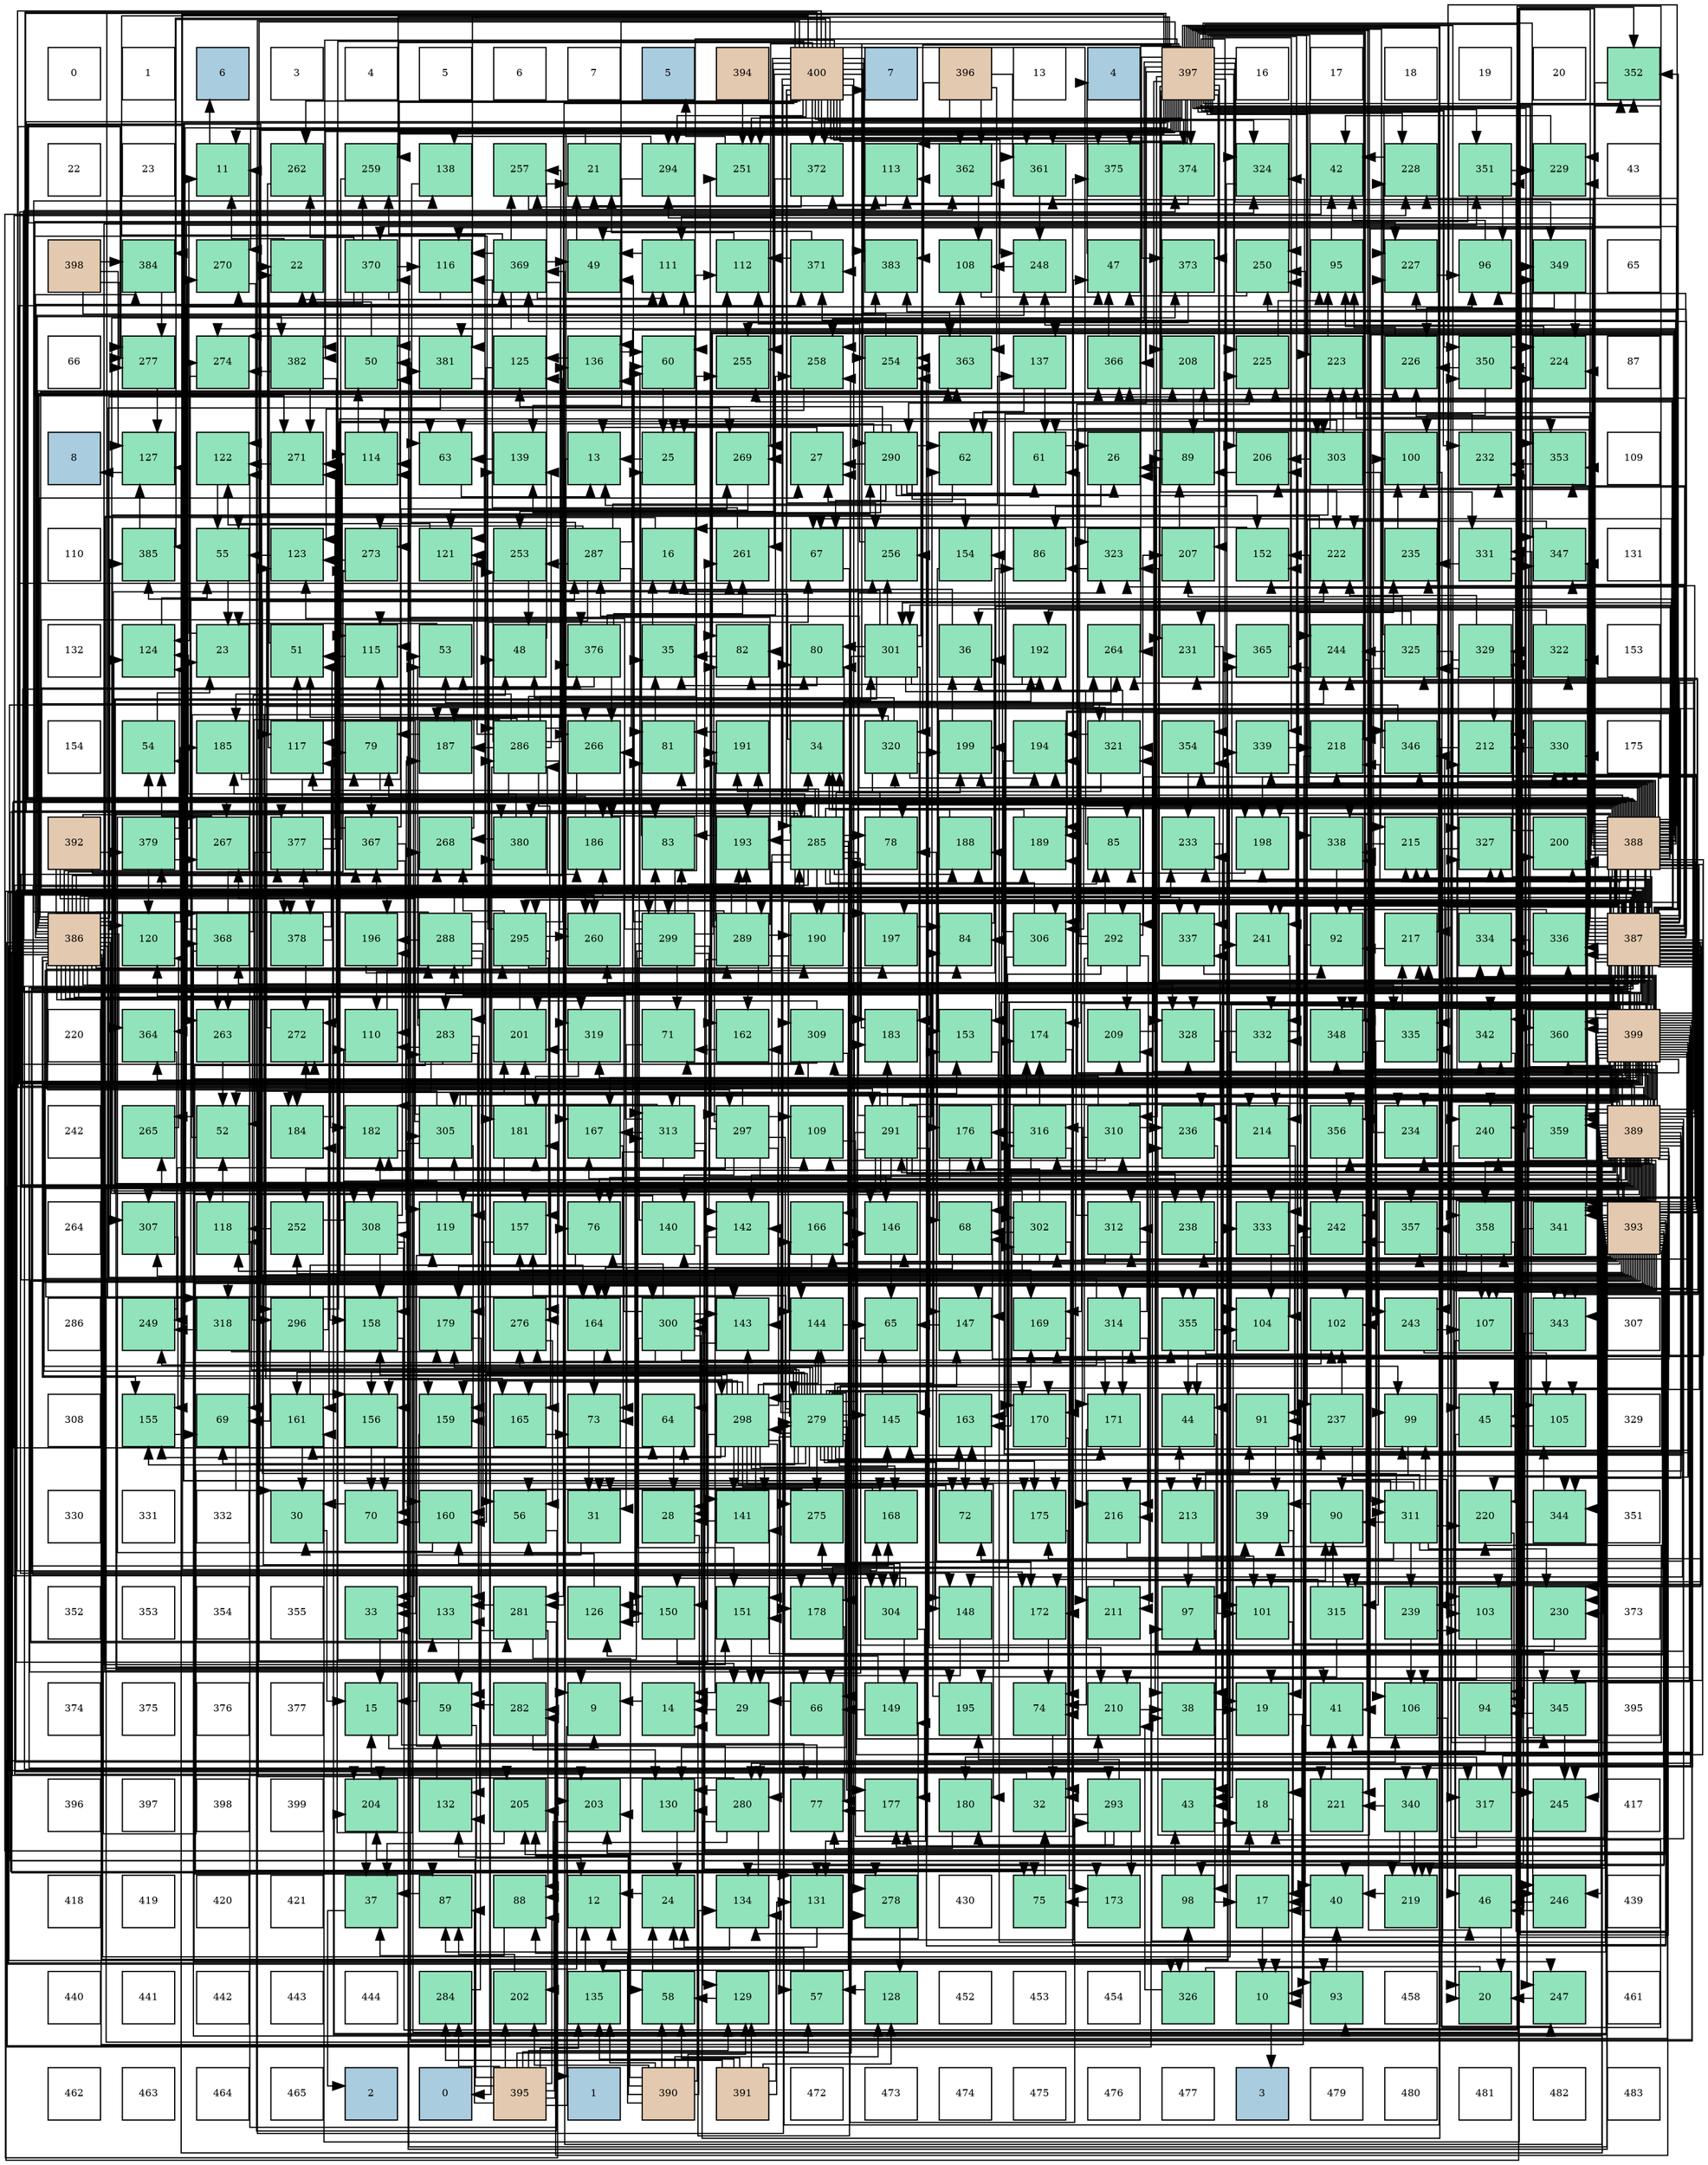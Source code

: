 digraph layout{
 rankdir=TB;
 splines=ortho;
 node [style=filled shape=square fixedsize=true width=0.6];
0[label="0", fontsize=8, fillcolor="#ffffff"];
1[label="1", fontsize=8, fillcolor="#ffffff"];
2[label="6", fontsize=8, fillcolor="#a9ccde"];
3[label="3", fontsize=8, fillcolor="#ffffff"];
4[label="4", fontsize=8, fillcolor="#ffffff"];
5[label="5", fontsize=8, fillcolor="#ffffff"];
6[label="6", fontsize=8, fillcolor="#ffffff"];
7[label="7", fontsize=8, fillcolor="#ffffff"];
8[label="5", fontsize=8, fillcolor="#a9ccde"];
9[label="394", fontsize=8, fillcolor="#e3c9af"];
10[label="400", fontsize=8, fillcolor="#e3c9af"];
11[label="7", fontsize=8, fillcolor="#a9ccde"];
12[label="396", fontsize=8, fillcolor="#e3c9af"];
13[label="13", fontsize=8, fillcolor="#ffffff"];
14[label="4", fontsize=8, fillcolor="#a9ccde"];
15[label="397", fontsize=8, fillcolor="#e3c9af"];
16[label="16", fontsize=8, fillcolor="#ffffff"];
17[label="17", fontsize=8, fillcolor="#ffffff"];
18[label="18", fontsize=8, fillcolor="#ffffff"];
19[label="19", fontsize=8, fillcolor="#ffffff"];
20[label="20", fontsize=8, fillcolor="#ffffff"];
21[label="352", fontsize=8, fillcolor="#91e3bb"];
22[label="22", fontsize=8, fillcolor="#ffffff"];
23[label="23", fontsize=8, fillcolor="#ffffff"];
24[label="11", fontsize=8, fillcolor="#91e3bb"];
25[label="262", fontsize=8, fillcolor="#91e3bb"];
26[label="259", fontsize=8, fillcolor="#91e3bb"];
27[label="138", fontsize=8, fillcolor="#91e3bb"];
28[label="257", fontsize=8, fillcolor="#91e3bb"];
29[label="21", fontsize=8, fillcolor="#91e3bb"];
30[label="294", fontsize=8, fillcolor="#91e3bb"];
31[label="251", fontsize=8, fillcolor="#91e3bb"];
32[label="372", fontsize=8, fillcolor="#91e3bb"];
33[label="113", fontsize=8, fillcolor="#91e3bb"];
34[label="362", fontsize=8, fillcolor="#91e3bb"];
35[label="361", fontsize=8, fillcolor="#91e3bb"];
36[label="375", fontsize=8, fillcolor="#91e3bb"];
37[label="374", fontsize=8, fillcolor="#91e3bb"];
38[label="324", fontsize=8, fillcolor="#91e3bb"];
39[label="42", fontsize=8, fillcolor="#91e3bb"];
40[label="228", fontsize=8, fillcolor="#91e3bb"];
41[label="351", fontsize=8, fillcolor="#91e3bb"];
42[label="229", fontsize=8, fillcolor="#91e3bb"];
43[label="43", fontsize=8, fillcolor="#ffffff"];
44[label="398", fontsize=8, fillcolor="#e3c9af"];
45[label="384", fontsize=8, fillcolor="#91e3bb"];
46[label="270", fontsize=8, fillcolor="#91e3bb"];
47[label="22", fontsize=8, fillcolor="#91e3bb"];
48[label="370", fontsize=8, fillcolor="#91e3bb"];
49[label="116", fontsize=8, fillcolor="#91e3bb"];
50[label="369", fontsize=8, fillcolor="#91e3bb"];
51[label="49", fontsize=8, fillcolor="#91e3bb"];
52[label="111", fontsize=8, fillcolor="#91e3bb"];
53[label="112", fontsize=8, fillcolor="#91e3bb"];
54[label="371", fontsize=8, fillcolor="#91e3bb"];
55[label="383", fontsize=8, fillcolor="#91e3bb"];
56[label="108", fontsize=8, fillcolor="#91e3bb"];
57[label="248", fontsize=8, fillcolor="#91e3bb"];
58[label="47", fontsize=8, fillcolor="#91e3bb"];
59[label="373", fontsize=8, fillcolor="#91e3bb"];
60[label="250", fontsize=8, fillcolor="#91e3bb"];
61[label="95", fontsize=8, fillcolor="#91e3bb"];
62[label="227", fontsize=8, fillcolor="#91e3bb"];
63[label="96", fontsize=8, fillcolor="#91e3bb"];
64[label="349", fontsize=8, fillcolor="#91e3bb"];
65[label="65", fontsize=8, fillcolor="#ffffff"];
66[label="66", fontsize=8, fillcolor="#ffffff"];
67[label="277", fontsize=8, fillcolor="#91e3bb"];
68[label="274", fontsize=8, fillcolor="#91e3bb"];
69[label="382", fontsize=8, fillcolor="#91e3bb"];
70[label="50", fontsize=8, fillcolor="#91e3bb"];
71[label="381", fontsize=8, fillcolor="#91e3bb"];
72[label="125", fontsize=8, fillcolor="#91e3bb"];
73[label="136", fontsize=8, fillcolor="#91e3bb"];
74[label="60", fontsize=8, fillcolor="#91e3bb"];
75[label="255", fontsize=8, fillcolor="#91e3bb"];
76[label="258", fontsize=8, fillcolor="#91e3bb"];
77[label="254", fontsize=8, fillcolor="#91e3bb"];
78[label="363", fontsize=8, fillcolor="#91e3bb"];
79[label="137", fontsize=8, fillcolor="#91e3bb"];
80[label="366", fontsize=8, fillcolor="#91e3bb"];
81[label="208", fontsize=8, fillcolor="#91e3bb"];
82[label="225", fontsize=8, fillcolor="#91e3bb"];
83[label="223", fontsize=8, fillcolor="#91e3bb"];
84[label="226", fontsize=8, fillcolor="#91e3bb"];
85[label="350", fontsize=8, fillcolor="#91e3bb"];
86[label="224", fontsize=8, fillcolor="#91e3bb"];
87[label="87", fontsize=8, fillcolor="#ffffff"];
88[label="8", fontsize=8, fillcolor="#a9ccde"];
89[label="127", fontsize=8, fillcolor="#91e3bb"];
90[label="122", fontsize=8, fillcolor="#91e3bb"];
91[label="271", fontsize=8, fillcolor="#91e3bb"];
92[label="114", fontsize=8, fillcolor="#91e3bb"];
93[label="63", fontsize=8, fillcolor="#91e3bb"];
94[label="139", fontsize=8, fillcolor="#91e3bb"];
95[label="13", fontsize=8, fillcolor="#91e3bb"];
96[label="25", fontsize=8, fillcolor="#91e3bb"];
97[label="269", fontsize=8, fillcolor="#91e3bb"];
98[label="27", fontsize=8, fillcolor="#91e3bb"];
99[label="290", fontsize=8, fillcolor="#91e3bb"];
100[label="62", fontsize=8, fillcolor="#91e3bb"];
101[label="61", fontsize=8, fillcolor="#91e3bb"];
102[label="26", fontsize=8, fillcolor="#91e3bb"];
103[label="89", fontsize=8, fillcolor="#91e3bb"];
104[label="206", fontsize=8, fillcolor="#91e3bb"];
105[label="303", fontsize=8, fillcolor="#91e3bb"];
106[label="100", fontsize=8, fillcolor="#91e3bb"];
107[label="232", fontsize=8, fillcolor="#91e3bb"];
108[label="353", fontsize=8, fillcolor="#91e3bb"];
109[label="109", fontsize=8, fillcolor="#ffffff"];
110[label="110", fontsize=8, fillcolor="#ffffff"];
111[label="385", fontsize=8, fillcolor="#91e3bb"];
112[label="55", fontsize=8, fillcolor="#91e3bb"];
113[label="123", fontsize=8, fillcolor="#91e3bb"];
114[label="273", fontsize=8, fillcolor="#91e3bb"];
115[label="121", fontsize=8, fillcolor="#91e3bb"];
116[label="253", fontsize=8, fillcolor="#91e3bb"];
117[label="287", fontsize=8, fillcolor="#91e3bb"];
118[label="16", fontsize=8, fillcolor="#91e3bb"];
119[label="261", fontsize=8, fillcolor="#91e3bb"];
120[label="67", fontsize=8, fillcolor="#91e3bb"];
121[label="256", fontsize=8, fillcolor="#91e3bb"];
122[label="154", fontsize=8, fillcolor="#91e3bb"];
123[label="86", fontsize=8, fillcolor="#91e3bb"];
124[label="323", fontsize=8, fillcolor="#91e3bb"];
125[label="207", fontsize=8, fillcolor="#91e3bb"];
126[label="152", fontsize=8, fillcolor="#91e3bb"];
127[label="222", fontsize=8, fillcolor="#91e3bb"];
128[label="235", fontsize=8, fillcolor="#91e3bb"];
129[label="331", fontsize=8, fillcolor="#91e3bb"];
130[label="347", fontsize=8, fillcolor="#91e3bb"];
131[label="131", fontsize=8, fillcolor="#ffffff"];
132[label="132", fontsize=8, fillcolor="#ffffff"];
133[label="124", fontsize=8, fillcolor="#91e3bb"];
134[label="23", fontsize=8, fillcolor="#91e3bb"];
135[label="51", fontsize=8, fillcolor="#91e3bb"];
136[label="115", fontsize=8, fillcolor="#91e3bb"];
137[label="53", fontsize=8, fillcolor="#91e3bb"];
138[label="48", fontsize=8, fillcolor="#91e3bb"];
139[label="376", fontsize=8, fillcolor="#91e3bb"];
140[label="35", fontsize=8, fillcolor="#91e3bb"];
141[label="82", fontsize=8, fillcolor="#91e3bb"];
142[label="80", fontsize=8, fillcolor="#91e3bb"];
143[label="301", fontsize=8, fillcolor="#91e3bb"];
144[label="36", fontsize=8, fillcolor="#91e3bb"];
145[label="192", fontsize=8, fillcolor="#91e3bb"];
146[label="264", fontsize=8, fillcolor="#91e3bb"];
147[label="231", fontsize=8, fillcolor="#91e3bb"];
148[label="365", fontsize=8, fillcolor="#91e3bb"];
149[label="244", fontsize=8, fillcolor="#91e3bb"];
150[label="325", fontsize=8, fillcolor="#91e3bb"];
151[label="329", fontsize=8, fillcolor="#91e3bb"];
152[label="322", fontsize=8, fillcolor="#91e3bb"];
153[label="153", fontsize=8, fillcolor="#ffffff"];
154[label="154", fontsize=8, fillcolor="#ffffff"];
155[label="54", fontsize=8, fillcolor="#91e3bb"];
156[label="185", fontsize=8, fillcolor="#91e3bb"];
157[label="117", fontsize=8, fillcolor="#91e3bb"];
158[label="79", fontsize=8, fillcolor="#91e3bb"];
159[label="187", fontsize=8, fillcolor="#91e3bb"];
160[label="286", fontsize=8, fillcolor="#91e3bb"];
161[label="266", fontsize=8, fillcolor="#91e3bb"];
162[label="81", fontsize=8, fillcolor="#91e3bb"];
163[label="191", fontsize=8, fillcolor="#91e3bb"];
164[label="34", fontsize=8, fillcolor="#91e3bb"];
165[label="320", fontsize=8, fillcolor="#91e3bb"];
166[label="199", fontsize=8, fillcolor="#91e3bb"];
167[label="194", fontsize=8, fillcolor="#91e3bb"];
168[label="321", fontsize=8, fillcolor="#91e3bb"];
169[label="354", fontsize=8, fillcolor="#91e3bb"];
170[label="339", fontsize=8, fillcolor="#91e3bb"];
171[label="218", fontsize=8, fillcolor="#91e3bb"];
172[label="346", fontsize=8, fillcolor="#91e3bb"];
173[label="212", fontsize=8, fillcolor="#91e3bb"];
174[label="330", fontsize=8, fillcolor="#91e3bb"];
175[label="175", fontsize=8, fillcolor="#ffffff"];
176[label="392", fontsize=8, fillcolor="#e3c9af"];
177[label="379", fontsize=8, fillcolor="#91e3bb"];
178[label="267", fontsize=8, fillcolor="#91e3bb"];
179[label="377", fontsize=8, fillcolor="#91e3bb"];
180[label="367", fontsize=8, fillcolor="#91e3bb"];
181[label="268", fontsize=8, fillcolor="#91e3bb"];
182[label="380", fontsize=8, fillcolor="#91e3bb"];
183[label="186", fontsize=8, fillcolor="#91e3bb"];
184[label="83", fontsize=8, fillcolor="#91e3bb"];
185[label="193", fontsize=8, fillcolor="#91e3bb"];
186[label="285", fontsize=8, fillcolor="#91e3bb"];
187[label="78", fontsize=8, fillcolor="#91e3bb"];
188[label="188", fontsize=8, fillcolor="#91e3bb"];
189[label="189", fontsize=8, fillcolor="#91e3bb"];
190[label="85", fontsize=8, fillcolor="#91e3bb"];
191[label="233", fontsize=8, fillcolor="#91e3bb"];
192[label="198", fontsize=8, fillcolor="#91e3bb"];
193[label="338", fontsize=8, fillcolor="#91e3bb"];
194[label="215", fontsize=8, fillcolor="#91e3bb"];
195[label="327", fontsize=8, fillcolor="#91e3bb"];
196[label="200", fontsize=8, fillcolor="#91e3bb"];
197[label="388", fontsize=8, fillcolor="#e3c9af"];
198[label="386", fontsize=8, fillcolor="#e3c9af"];
199[label="120", fontsize=8, fillcolor="#91e3bb"];
200[label="368", fontsize=8, fillcolor="#91e3bb"];
201[label="378", fontsize=8, fillcolor="#91e3bb"];
202[label="196", fontsize=8, fillcolor="#91e3bb"];
203[label="288", fontsize=8, fillcolor="#91e3bb"];
204[label="295", fontsize=8, fillcolor="#91e3bb"];
205[label="260", fontsize=8, fillcolor="#91e3bb"];
206[label="299", fontsize=8, fillcolor="#91e3bb"];
207[label="289", fontsize=8, fillcolor="#91e3bb"];
208[label="190", fontsize=8, fillcolor="#91e3bb"];
209[label="197", fontsize=8, fillcolor="#91e3bb"];
210[label="84", fontsize=8, fillcolor="#91e3bb"];
211[label="306", fontsize=8, fillcolor="#91e3bb"];
212[label="292", fontsize=8, fillcolor="#91e3bb"];
213[label="337", fontsize=8, fillcolor="#91e3bb"];
214[label="241", fontsize=8, fillcolor="#91e3bb"];
215[label="92", fontsize=8, fillcolor="#91e3bb"];
216[label="217", fontsize=8, fillcolor="#91e3bb"];
217[label="334", fontsize=8, fillcolor="#91e3bb"];
218[label="336", fontsize=8, fillcolor="#91e3bb"];
219[label="387", fontsize=8, fillcolor="#e3c9af"];
220[label="220", fontsize=8, fillcolor="#ffffff"];
221[label="364", fontsize=8, fillcolor="#91e3bb"];
222[label="263", fontsize=8, fillcolor="#91e3bb"];
223[label="272", fontsize=8, fillcolor="#91e3bb"];
224[label="110", fontsize=8, fillcolor="#91e3bb"];
225[label="283", fontsize=8, fillcolor="#91e3bb"];
226[label="201", fontsize=8, fillcolor="#91e3bb"];
227[label="319", fontsize=8, fillcolor="#91e3bb"];
228[label="71", fontsize=8, fillcolor="#91e3bb"];
229[label="162", fontsize=8, fillcolor="#91e3bb"];
230[label="309", fontsize=8, fillcolor="#91e3bb"];
231[label="183", fontsize=8, fillcolor="#91e3bb"];
232[label="153", fontsize=8, fillcolor="#91e3bb"];
233[label="174", fontsize=8, fillcolor="#91e3bb"];
234[label="209", fontsize=8, fillcolor="#91e3bb"];
235[label="328", fontsize=8, fillcolor="#91e3bb"];
236[label="332", fontsize=8, fillcolor="#91e3bb"];
237[label="348", fontsize=8, fillcolor="#91e3bb"];
238[label="335", fontsize=8, fillcolor="#91e3bb"];
239[label="342", fontsize=8, fillcolor="#91e3bb"];
240[label="360", fontsize=8, fillcolor="#91e3bb"];
241[label="399", fontsize=8, fillcolor="#e3c9af"];
242[label="242", fontsize=8, fillcolor="#ffffff"];
243[label="265", fontsize=8, fillcolor="#91e3bb"];
244[label="52", fontsize=8, fillcolor="#91e3bb"];
245[label="184", fontsize=8, fillcolor="#91e3bb"];
246[label="182", fontsize=8, fillcolor="#91e3bb"];
247[label="305", fontsize=8, fillcolor="#91e3bb"];
248[label="181", fontsize=8, fillcolor="#91e3bb"];
249[label="167", fontsize=8, fillcolor="#91e3bb"];
250[label="313", fontsize=8, fillcolor="#91e3bb"];
251[label="297", fontsize=8, fillcolor="#91e3bb"];
252[label="109", fontsize=8, fillcolor="#91e3bb"];
253[label="291", fontsize=8, fillcolor="#91e3bb"];
254[label="176", fontsize=8, fillcolor="#91e3bb"];
255[label="316", fontsize=8, fillcolor="#91e3bb"];
256[label="310", fontsize=8, fillcolor="#91e3bb"];
257[label="236", fontsize=8, fillcolor="#91e3bb"];
258[label="214", fontsize=8, fillcolor="#91e3bb"];
259[label="356", fontsize=8, fillcolor="#91e3bb"];
260[label="234", fontsize=8, fillcolor="#91e3bb"];
261[label="240", fontsize=8, fillcolor="#91e3bb"];
262[label="359", fontsize=8, fillcolor="#91e3bb"];
263[label="389", fontsize=8, fillcolor="#e3c9af"];
264[label="264", fontsize=8, fillcolor="#ffffff"];
265[label="307", fontsize=8, fillcolor="#91e3bb"];
266[label="118", fontsize=8, fillcolor="#91e3bb"];
267[label="252", fontsize=8, fillcolor="#91e3bb"];
268[label="308", fontsize=8, fillcolor="#91e3bb"];
269[label="119", fontsize=8, fillcolor="#91e3bb"];
270[label="157", fontsize=8, fillcolor="#91e3bb"];
271[label="76", fontsize=8, fillcolor="#91e3bb"];
272[label="140", fontsize=8, fillcolor="#91e3bb"];
273[label="142", fontsize=8, fillcolor="#91e3bb"];
274[label="166", fontsize=8, fillcolor="#91e3bb"];
275[label="146", fontsize=8, fillcolor="#91e3bb"];
276[label="68", fontsize=8, fillcolor="#91e3bb"];
277[label="302", fontsize=8, fillcolor="#91e3bb"];
278[label="312", fontsize=8, fillcolor="#91e3bb"];
279[label="238", fontsize=8, fillcolor="#91e3bb"];
280[label="333", fontsize=8, fillcolor="#91e3bb"];
281[label="242", fontsize=8, fillcolor="#91e3bb"];
282[label="357", fontsize=8, fillcolor="#91e3bb"];
283[label="358", fontsize=8, fillcolor="#91e3bb"];
284[label="341", fontsize=8, fillcolor="#91e3bb"];
285[label="393", fontsize=8, fillcolor="#e3c9af"];
286[label="286", fontsize=8, fillcolor="#ffffff"];
287[label="249", fontsize=8, fillcolor="#91e3bb"];
288[label="318", fontsize=8, fillcolor="#91e3bb"];
289[label="296", fontsize=8, fillcolor="#91e3bb"];
290[label="158", fontsize=8, fillcolor="#91e3bb"];
291[label="179", fontsize=8, fillcolor="#91e3bb"];
292[label="276", fontsize=8, fillcolor="#91e3bb"];
293[label="164", fontsize=8, fillcolor="#91e3bb"];
294[label="300", fontsize=8, fillcolor="#91e3bb"];
295[label="143", fontsize=8, fillcolor="#91e3bb"];
296[label="144", fontsize=8, fillcolor="#91e3bb"];
297[label="65", fontsize=8, fillcolor="#91e3bb"];
298[label="147", fontsize=8, fillcolor="#91e3bb"];
299[label="169", fontsize=8, fillcolor="#91e3bb"];
300[label="314", fontsize=8, fillcolor="#91e3bb"];
301[label="355", fontsize=8, fillcolor="#91e3bb"];
302[label="104", fontsize=8, fillcolor="#91e3bb"];
303[label="102", fontsize=8, fillcolor="#91e3bb"];
304[label="243", fontsize=8, fillcolor="#91e3bb"];
305[label="107", fontsize=8, fillcolor="#91e3bb"];
306[label="343", fontsize=8, fillcolor="#91e3bb"];
307[label="307", fontsize=8, fillcolor="#ffffff"];
308[label="308", fontsize=8, fillcolor="#ffffff"];
309[label="155", fontsize=8, fillcolor="#91e3bb"];
310[label="69", fontsize=8, fillcolor="#91e3bb"];
311[label="161", fontsize=8, fillcolor="#91e3bb"];
312[label="156", fontsize=8, fillcolor="#91e3bb"];
313[label="159", fontsize=8, fillcolor="#91e3bb"];
314[label="165", fontsize=8, fillcolor="#91e3bb"];
315[label="73", fontsize=8, fillcolor="#91e3bb"];
316[label="64", fontsize=8, fillcolor="#91e3bb"];
317[label="298", fontsize=8, fillcolor="#91e3bb"];
318[label="279", fontsize=8, fillcolor="#91e3bb"];
319[label="145", fontsize=8, fillcolor="#91e3bb"];
320[label="163", fontsize=8, fillcolor="#91e3bb"];
321[label="170", fontsize=8, fillcolor="#91e3bb"];
322[label="171", fontsize=8, fillcolor="#91e3bb"];
323[label="44", fontsize=8, fillcolor="#91e3bb"];
324[label="91", fontsize=8, fillcolor="#91e3bb"];
325[label="237", fontsize=8, fillcolor="#91e3bb"];
326[label="99", fontsize=8, fillcolor="#91e3bb"];
327[label="45", fontsize=8, fillcolor="#91e3bb"];
328[label="105", fontsize=8, fillcolor="#91e3bb"];
329[label="329", fontsize=8, fillcolor="#ffffff"];
330[label="330", fontsize=8, fillcolor="#ffffff"];
331[label="331", fontsize=8, fillcolor="#ffffff"];
332[label="332", fontsize=8, fillcolor="#ffffff"];
333[label="30", fontsize=8, fillcolor="#91e3bb"];
334[label="70", fontsize=8, fillcolor="#91e3bb"];
335[label="160", fontsize=8, fillcolor="#91e3bb"];
336[label="56", fontsize=8, fillcolor="#91e3bb"];
337[label="31", fontsize=8, fillcolor="#91e3bb"];
338[label="28", fontsize=8, fillcolor="#91e3bb"];
339[label="141", fontsize=8, fillcolor="#91e3bb"];
340[label="275", fontsize=8, fillcolor="#91e3bb"];
341[label="168", fontsize=8, fillcolor="#91e3bb"];
342[label="72", fontsize=8, fillcolor="#91e3bb"];
343[label="175", fontsize=8, fillcolor="#91e3bb"];
344[label="216", fontsize=8, fillcolor="#91e3bb"];
345[label="213", fontsize=8, fillcolor="#91e3bb"];
346[label="39", fontsize=8, fillcolor="#91e3bb"];
347[label="90", fontsize=8, fillcolor="#91e3bb"];
348[label="311", fontsize=8, fillcolor="#91e3bb"];
349[label="220", fontsize=8, fillcolor="#91e3bb"];
350[label="344", fontsize=8, fillcolor="#91e3bb"];
351[label="351", fontsize=8, fillcolor="#ffffff"];
352[label="352", fontsize=8, fillcolor="#ffffff"];
353[label="353", fontsize=8, fillcolor="#ffffff"];
354[label="354", fontsize=8, fillcolor="#ffffff"];
355[label="355", fontsize=8, fillcolor="#ffffff"];
356[label="33", fontsize=8, fillcolor="#91e3bb"];
357[label="133", fontsize=8, fillcolor="#91e3bb"];
358[label="281", fontsize=8, fillcolor="#91e3bb"];
359[label="126", fontsize=8, fillcolor="#91e3bb"];
360[label="150", fontsize=8, fillcolor="#91e3bb"];
361[label="151", fontsize=8, fillcolor="#91e3bb"];
362[label="178", fontsize=8, fillcolor="#91e3bb"];
363[label="304", fontsize=8, fillcolor="#91e3bb"];
364[label="148", fontsize=8, fillcolor="#91e3bb"];
365[label="172", fontsize=8, fillcolor="#91e3bb"];
366[label="211", fontsize=8, fillcolor="#91e3bb"];
367[label="97", fontsize=8, fillcolor="#91e3bb"];
368[label="101", fontsize=8, fillcolor="#91e3bb"];
369[label="315", fontsize=8, fillcolor="#91e3bb"];
370[label="239", fontsize=8, fillcolor="#91e3bb"];
371[label="103", fontsize=8, fillcolor="#91e3bb"];
372[label="230", fontsize=8, fillcolor="#91e3bb"];
373[label="373", fontsize=8, fillcolor="#ffffff"];
374[label="374", fontsize=8, fillcolor="#ffffff"];
375[label="375", fontsize=8, fillcolor="#ffffff"];
376[label="376", fontsize=8, fillcolor="#ffffff"];
377[label="377", fontsize=8, fillcolor="#ffffff"];
378[label="15", fontsize=8, fillcolor="#91e3bb"];
379[label="59", fontsize=8, fillcolor="#91e3bb"];
380[label="282", fontsize=8, fillcolor="#91e3bb"];
381[label="9", fontsize=8, fillcolor="#91e3bb"];
382[label="14", fontsize=8, fillcolor="#91e3bb"];
383[label="29", fontsize=8, fillcolor="#91e3bb"];
384[label="66", fontsize=8, fillcolor="#91e3bb"];
385[label="149", fontsize=8, fillcolor="#91e3bb"];
386[label="195", fontsize=8, fillcolor="#91e3bb"];
387[label="74", fontsize=8, fillcolor="#91e3bb"];
388[label="210", fontsize=8, fillcolor="#91e3bb"];
389[label="38", fontsize=8, fillcolor="#91e3bb"];
390[label="19", fontsize=8, fillcolor="#91e3bb"];
391[label="41", fontsize=8, fillcolor="#91e3bb"];
392[label="106", fontsize=8, fillcolor="#91e3bb"];
393[label="94", fontsize=8, fillcolor="#91e3bb"];
394[label="345", fontsize=8, fillcolor="#91e3bb"];
395[label="395", fontsize=8, fillcolor="#ffffff"];
396[label="396", fontsize=8, fillcolor="#ffffff"];
397[label="397", fontsize=8, fillcolor="#ffffff"];
398[label="398", fontsize=8, fillcolor="#ffffff"];
399[label="399", fontsize=8, fillcolor="#ffffff"];
400[label="204", fontsize=8, fillcolor="#91e3bb"];
401[label="132", fontsize=8, fillcolor="#91e3bb"];
402[label="205", fontsize=8, fillcolor="#91e3bb"];
403[label="203", fontsize=8, fillcolor="#91e3bb"];
404[label="130", fontsize=8, fillcolor="#91e3bb"];
405[label="280", fontsize=8, fillcolor="#91e3bb"];
406[label="77", fontsize=8, fillcolor="#91e3bb"];
407[label="177", fontsize=8, fillcolor="#91e3bb"];
408[label="180", fontsize=8, fillcolor="#91e3bb"];
409[label="32", fontsize=8, fillcolor="#91e3bb"];
410[label="293", fontsize=8, fillcolor="#91e3bb"];
411[label="43", fontsize=8, fillcolor="#91e3bb"];
412[label="18", fontsize=8, fillcolor="#91e3bb"];
413[label="221", fontsize=8, fillcolor="#91e3bb"];
414[label="340", fontsize=8, fillcolor="#91e3bb"];
415[label="317", fontsize=8, fillcolor="#91e3bb"];
416[label="245", fontsize=8, fillcolor="#91e3bb"];
417[label="417", fontsize=8, fillcolor="#ffffff"];
418[label="418", fontsize=8, fillcolor="#ffffff"];
419[label="419", fontsize=8, fillcolor="#ffffff"];
420[label="420", fontsize=8, fillcolor="#ffffff"];
421[label="421", fontsize=8, fillcolor="#ffffff"];
422[label="37", fontsize=8, fillcolor="#91e3bb"];
423[label="87", fontsize=8, fillcolor="#91e3bb"];
424[label="88", fontsize=8, fillcolor="#91e3bb"];
425[label="12", fontsize=8, fillcolor="#91e3bb"];
426[label="24", fontsize=8, fillcolor="#91e3bb"];
427[label="134", fontsize=8, fillcolor="#91e3bb"];
428[label="131", fontsize=8, fillcolor="#91e3bb"];
429[label="278", fontsize=8, fillcolor="#91e3bb"];
430[label="430", fontsize=8, fillcolor="#ffffff"];
431[label="75", fontsize=8, fillcolor="#91e3bb"];
432[label="173", fontsize=8, fillcolor="#91e3bb"];
433[label="98", fontsize=8, fillcolor="#91e3bb"];
434[label="17", fontsize=8, fillcolor="#91e3bb"];
435[label="40", fontsize=8, fillcolor="#91e3bb"];
436[label="219", fontsize=8, fillcolor="#91e3bb"];
437[label="46", fontsize=8, fillcolor="#91e3bb"];
438[label="246", fontsize=8, fillcolor="#91e3bb"];
439[label="439", fontsize=8, fillcolor="#ffffff"];
440[label="440", fontsize=8, fillcolor="#ffffff"];
441[label="441", fontsize=8, fillcolor="#ffffff"];
442[label="442", fontsize=8, fillcolor="#ffffff"];
443[label="443", fontsize=8, fillcolor="#ffffff"];
444[label="444", fontsize=8, fillcolor="#ffffff"];
445[label="284", fontsize=8, fillcolor="#91e3bb"];
446[label="202", fontsize=8, fillcolor="#91e3bb"];
447[label="135", fontsize=8, fillcolor="#91e3bb"];
448[label="58", fontsize=8, fillcolor="#91e3bb"];
449[label="129", fontsize=8, fillcolor="#91e3bb"];
450[label="57", fontsize=8, fillcolor="#91e3bb"];
451[label="128", fontsize=8, fillcolor="#91e3bb"];
452[label="452", fontsize=8, fillcolor="#ffffff"];
453[label="453", fontsize=8, fillcolor="#ffffff"];
454[label="454", fontsize=8, fillcolor="#ffffff"];
455[label="326", fontsize=8, fillcolor="#91e3bb"];
456[label="10", fontsize=8, fillcolor="#91e3bb"];
457[label="93", fontsize=8, fillcolor="#91e3bb"];
458[label="458", fontsize=8, fillcolor="#ffffff"];
459[label="20", fontsize=8, fillcolor="#91e3bb"];
460[label="247", fontsize=8, fillcolor="#91e3bb"];
461[label="461", fontsize=8, fillcolor="#ffffff"];
462[label="462", fontsize=8, fillcolor="#ffffff"];
463[label="463", fontsize=8, fillcolor="#ffffff"];
464[label="464", fontsize=8, fillcolor="#ffffff"];
465[label="465", fontsize=8, fillcolor="#ffffff"];
466[label="2", fontsize=8, fillcolor="#a9ccde"];
467[label="0", fontsize=8, fillcolor="#a9ccde"];
468[label="395", fontsize=8, fillcolor="#e3c9af"];
469[label="1", fontsize=8, fillcolor="#a9ccde"];
470[label="390", fontsize=8, fillcolor="#e3c9af"];
471[label="391", fontsize=8, fillcolor="#e3c9af"];
472[label="472", fontsize=8, fillcolor="#ffffff"];
473[label="473", fontsize=8, fillcolor="#ffffff"];
474[label="474", fontsize=8, fillcolor="#ffffff"];
475[label="475", fontsize=8, fillcolor="#ffffff"];
476[label="476", fontsize=8, fillcolor="#ffffff"];
477[label="477", fontsize=8, fillcolor="#ffffff"];
478[label="3", fontsize=8, fillcolor="#a9ccde"];
479[label="479", fontsize=8, fillcolor="#ffffff"];
480[label="480", fontsize=8, fillcolor="#ffffff"];
481[label="481", fontsize=8, fillcolor="#ffffff"];
482[label="482", fontsize=8, fillcolor="#ffffff"];
483[label="483", fontsize=8, fillcolor="#ffffff"];
edge [constraint=false, style=vis];381 -> 469;
456 -> 478;
24 -> 2;
425 -> 467;
95 -> 381;
382 -> 381;
378 -> 381;
118 -> 381;
434 -> 456;
412 -> 456;
390 -> 456;
459 -> 456;
29 -> 24;
47 -> 24;
134 -> 24;
426 -> 425;
96 -> 95;
102 -> 95;
98 -> 95;
338 -> 382;
383 -> 382;
333 -> 378;
337 -> 378;
409 -> 378;
356 -> 378;
164 -> 118;
140 -> 118;
144 -> 118;
422 -> 466;
389 -> 434;
346 -> 434;
435 -> 434;
391 -> 434;
39 -> 412;
411 -> 412;
323 -> 390;
327 -> 459;
437 -> 459;
58 -> 14;
138 -> 29;
51 -> 29;
70 -> 47;
135 -> 47;
244 -> 134;
137 -> 134;
155 -> 134;
112 -> 134;
336 -> 24;
450 -> 426;
448 -> 426;
379 -> 425;
74 -> 96;
101 -> 102;
100 -> 98;
93 -> 95;
316 -> 338;
297 -> 383;
384 -> 383;
120 -> 382;
276 -> 382;
310 -> 333;
334 -> 333;
228 -> 337;
342 -> 337;
315 -> 337;
387 -> 409;
431 -> 409;
271 -> 356;
406 -> 356;
187 -> 164;
158 -> 164;
142 -> 140;
162 -> 140;
141 -> 140;
184 -> 140;
210 -> 144;
190 -> 144;
123 -> 118;
423 -> 422;
424 -> 422;
103 -> 389;
347 -> 346;
324 -> 346;
215 -> 435;
457 -> 435;
393 -> 391;
61 -> 39;
63 -> 39;
367 -> 411;
433 -> 411;
326 -> 411;
106 -> 412;
368 -> 412;
303 -> 323;
371 -> 390;
302 -> 390;
328 -> 327;
392 -> 437;
305 -> 459;
56 -> 58;
252 -> 58;
224 -> 138;
52 -> 51;
53 -> 29;
33 -> 29;
92 -> 70;
136 -> 135;
49 -> 47;
157 -> 47;
266 -> 244;
269 -> 137;
199 -> 155;
115 -> 112;
90 -> 112;
113 -> 112;
133 -> 112;
72 -> 336;
359 -> 336;
89 -> 88;
451 -> 450;
449 -> 448;
404 -> 426;
428 -> 426;
401 -> 379;
357 -> 379;
427 -> 425;
447 -> 425;
73 -> 74;
73 -> 72;
79 -> 101;
79 -> 100;
27 -> 93;
94 -> 93;
272 -> 316;
272 -> 162;
272 -> 269;
339 -> 338;
273 -> 338;
295 -> 338;
296 -> 297;
319 -> 297;
275 -> 297;
298 -> 297;
364 -> 384;
385 -> 384;
385 -> 359;
360 -> 383;
361 -> 383;
126 -> 120;
232 -> 276;
122 -> 276;
309 -> 310;
312 -> 334;
270 -> 334;
290 -> 334;
313 -> 334;
335 -> 333;
311 -> 333;
229 -> 228;
320 -> 342;
293 -> 315;
314 -> 315;
274 -> 315;
249 -> 315;
341 -> 337;
299 -> 387;
321 -> 387;
322 -> 387;
365 -> 387;
432 -> 431;
233 -> 409;
343 -> 409;
254 -> 271;
407 -> 406;
362 -> 406;
291 -> 406;
408 -> 406;
248 -> 356;
246 -> 356;
231 -> 187;
245 -> 158;
156 -> 158;
183 -> 158;
159 -> 158;
188 -> 164;
189 -> 164;
208 -> 142;
163 -> 162;
145 -> 141;
185 -> 184;
167 -> 210;
386 -> 210;
202 -> 210;
209 -> 210;
192 -> 190;
166 -> 144;
196 -> 144;
226 -> 123;
446 -> 423;
403 -> 424;
400 -> 422;
402 -> 422;
104 -> 103;
125 -> 103;
81 -> 103;
234 -> 103;
388 -> 389;
366 -> 347;
173 -> 324;
345 -> 324;
345 -> 367;
345 -> 368;
258 -> 324;
194 -> 346;
344 -> 346;
216 -> 215;
171 -> 457;
436 -> 435;
349 -> 393;
413 -> 391;
127 -> 391;
83 -> 61;
86 -> 61;
82 -> 61;
84 -> 61;
62 -> 63;
40 -> 39;
42 -> 39;
372 -> 367;
147 -> 433;
107 -> 326;
191 -> 411;
260 -> 106;
128 -> 106;
257 -> 368;
325 -> 303;
325 -> 371;
279 -> 323;
370 -> 371;
370 -> 392;
261 -> 371;
214 -> 302;
281 -> 390;
304 -> 328;
304 -> 305;
149 -> 437;
416 -> 437;
438 -> 437;
460 -> 459;
57 -> 56;
287 -> 252;
60 -> 58;
31 -> 8;
267 -> 224;
267 -> 266;
116 -> 138;
77 -> 52;
75 -> 53;
121 -> 53;
28 -> 33;
76 -> 92;
26 -> 136;
205 -> 135;
119 -> 49;
25 -> 157;
222 -> 244;
146 -> 137;
243 -> 199;
161 -> 155;
178 -> 155;
181 -> 115;
97 -> 115;
46 -> 90;
91 -> 90;
223 -> 113;
114 -> 113;
68 -> 133;
340 -> 336;
292 -> 336;
67 -> 89;
429 -> 451;
318 -> 450;
318 -> 316;
318 -> 384;
318 -> 310;
318 -> 342;
318 -> 141;
318 -> 266;
318 -> 404;
318 -> 428;
318 -> 339;
318 -> 273;
318 -> 296;
318 -> 319;
318 -> 275;
318 -> 298;
318 -> 364;
318 -> 361;
318 -> 232;
318 -> 309;
318 -> 312;
318 -> 270;
318 -> 335;
318 -> 311;
318 -> 320;
318 -> 293;
318 -> 274;
318 -> 341;
318 -> 299;
318 -> 322;
318 -> 365;
318 -> 432;
318 -> 343;
318 -> 407;
318 -> 362;
318 -> 291;
318 -> 161;
318 -> 340;
318 -> 292;
405 -> 269;
405 -> 449;
405 -> 404;
405 -> 428;
405 -> 446;
405 -> 400;
358 -> 448;
358 -> 424;
358 -> 90;
358 -> 401;
358 -> 357;
380 -> 379;
380 -> 404;
225 -> 137;
225 -> 379;
225 -> 423;
225 -> 224;
225 -> 269;
225 -> 357;
225 -> 400;
225 -> 181;
225 -> 223;
445 -> 357;
186 -> 187;
186 -> 142;
186 -> 162;
186 -> 184;
186 -> 190;
186 -> 224;
186 -> 427;
186 -> 447;
186 -> 231;
186 -> 245;
186 -> 156;
186 -> 183;
186 -> 188;
186 -> 189;
186 -> 208;
186 -> 163;
186 -> 145;
186 -> 185;
186 -> 386;
186 -> 202;
186 -> 209;
186 -> 192;
186 -> 166;
186 -> 196;
186 -> 403;
186 -> 402;
160 -> 96;
160 -> 310;
160 -> 271;
160 -> 53;
160 -> 136;
160 -> 115;
160 -> 73;
160 -> 94;
160 -> 314;
160 -> 248;
160 -> 156;
160 -> 159;
160 -> 116;
160 -> 28;
160 -> 292;
117 -> 70;
117 -> 162;
117 -> 136;
117 -> 73;
117 -> 79;
117 -> 116;
117 -> 114;
203 -> 74;
203 -> 120;
203 -> 27;
203 -> 313;
203 -> 335;
203 -> 254;
203 -> 291;
203 -> 202;
207 -> 74;
207 -> 92;
207 -> 157;
207 -> 339;
207 -> 296;
207 -> 298;
207 -> 360;
207 -> 208;
207 -> 163;
207 -> 185;
99 -> 96;
99 -> 102;
99 -> 98;
99 -> 101;
99 -> 100;
99 -> 93;
99 -> 120;
99 -> 72;
99 -> 94;
99 -> 126;
99 -> 122;
253 -> 96;
253 -> 100;
253 -> 271;
253 -> 270;
253 -> 293;
253 -> 314;
253 -> 231;
253 -> 245;
253 -> 388;
253 -> 258;
253 -> 344;
253 -> 82;
253 -> 279;
253 -> 214;
212 -> 101;
212 -> 190;
212 -> 322;
212 -> 362;
212 -> 167;
212 -> 125;
212 -> 234;
212 -> 344;
410 -> 98;
410 -> 432;
410 -> 407;
410 -> 408;
410 -> 386;
30 -> 27;
30 -> 94;
204 -> 72;
204 -> 94;
204 -> 270;
204 -> 209;
204 -> 205;
204 -> 181;
204 -> 292;
289 -> 93;
289 -> 310;
289 -> 312;
289 -> 293;
289 -> 245;
251 -> 252;
251 -> 272;
251 -> 295;
251 -> 163;
251 -> 366;
251 -> 31;
251 -> 267;
251 -> 223;
251 -> 340;
317 -> 342;
317 -> 339;
317 -> 295;
317 -> 296;
317 -> 319;
317 -> 364;
317 -> 361;
317 -> 309;
317 -> 312;
317 -> 290;
317 -> 313;
317 -> 311;
317 -> 229;
317 -> 320;
317 -> 314;
317 -> 341;
317 -> 321;
317 -> 362;
317 -> 408;
317 -> 178;
206 -> 51;
206 -> 228;
206 -> 141;
206 -> 184;
206 -> 113;
206 -> 359;
206 -> 273;
206 -> 275;
206 -> 360;
206 -> 361;
206 -> 185;
206 -> 75;
294 -> 271;
294 -> 359;
294 -> 295;
294 -> 360;
294 -> 322;
294 -> 161;
294 -> 292;
143 -> 142;
143 -> 33;
143 -> 266;
143 -> 319;
143 -> 385;
143 -> 145;
143 -> 77;
143 -> 121;
143 -> 146;
143 -> 91;
277 -> 276;
277 -> 275;
277 -> 270;
277 -> 321;
277 -> 254;
277 -> 243;
105 -> 275;
105 -> 104;
105 -> 81;
105 -> 194;
105 -> 83;
363 -> 385;
363 -> 360;
363 -> 335;
363 -> 407;
247 -> 135;
247 -> 244;
247 -> 232;
247 -> 290;
247 -> 313;
247 -> 343;
247 -> 226;
247 -> 178;
211 -> 122;
211 -> 320;
211 -> 188;
265 -> 309;
268 -> 312;
268 -> 290;
268 -> 335;
268 -> 159;
268 -> 202;
230 -> 228;
230 -> 274;
230 -> 249;
230 -> 226;
256 -> 252;
256 -> 320;
256 -> 188;
256 -> 366;
256 -> 260;
256 -> 257;
348 -> 342;
348 -> 347;
348 -> 326;
348 -> 345;
348 -> 344;
348 -> 349;
348 -> 127;
348 -> 62;
348 -> 372;
348 -> 370;
348 -> 416;
278 -> 274;
278 -> 189;
278 -> 366;
250 -> 431;
250 -> 199;
250 -> 249;
250 -> 299;
250 -> 233;
250 -> 291;
250 -> 248;
250 -> 246;
250 -> 226;
300 -> 322;
300 -> 81;
300 -> 234;
300 -> 344;
300 -> 287;
369 -> 347;
369 -> 365;
369 -> 386;
255 -> 365;
255 -> 233;
255 -> 254;
255 -> 246;
415 -> 407;
415 -> 408;
288 -> 291;
288 -> 287;
227 -> 248;
227 -> 226;
165 -> 138;
165 -> 231;
165 -> 159;
165 -> 185;
165 -> 167;
165 -> 166;
168 -> 159;
168 -> 163;
168 -> 145;
168 -> 167;
152 -> 145;
124 -> 123;
38 -> 123;
150 -> 125;
150 -> 40;
150 -> 147;
150 -> 325;
150 -> 261;
150 -> 304;
150 -> 149;
455 -> 457;
455 -> 433;
455 -> 388;
195 -> 389;
235 -> 389;
151 -> 173;
151 -> 349;
151 -> 127;
174 -> 173;
129 -> 173;
129 -> 128;
236 -> 367;
236 -> 368;
236 -> 258;
236 -> 128;
280 -> 324;
280 -> 302;
217 -> 194;
238 -> 392;
238 -> 216;
218 -> 215;
213 -> 215;
193 -> 215;
170 -> 171;
170 -> 214;
414 -> 433;
414 -> 436;
414 -> 413;
284 -> 435;
239 -> 349;
306 -> 393;
350 -> 393;
350 -> 328;
394 -> 393;
394 -> 416;
394 -> 438;
172 -> 413;
172 -> 62;
172 -> 460;
130 -> 127;
237 -> 391;
64 -> 86;
64 -> 84;
85 -> 106;
85 -> 86;
85 -> 84;
41 -> 63;
41 -> 42;
41 -> 91;
21 -> 42;
108 -> 107;
169 -> 191;
301 -> 323;
301 -> 303;
301 -> 302;
259 -> 281;
282 -> 281;
283 -> 327;
283 -> 305;
283 -> 266;
262 -> 438;
240 -> 460;
35 -> 57;
34 -> 56;
78 -> 56;
221 -> 287;
148 -> 60;
80 -> 58;
180 -> 224;
180 -> 269;
180 -> 90;
180 -> 97;
200 -> 138;
200 -> 222;
200 -> 243;
200 -> 46;
200 -> 114;
50 -> 51;
50 -> 52;
50 -> 49;
50 -> 28;
50 -> 26;
50 -> 161;
50 -> 68;
48 -> 52;
48 -> 49;
48 -> 26;
48 -> 25;
48 -> 222;
48 -> 46;
54 -> 51;
54 -> 53;
32 -> 75;
32 -> 28;
59 -> 75;
37 -> 33;
36 -> 33;
139 -> 137;
139 -> 76;
139 -> 119;
139 -> 161;
179 -> 70;
179 -> 244;
179 -> 92;
179 -> 181;
179 -> 91;
201 -> 135;
201 -> 157;
201 -> 223;
177 -> 199;
177 -> 133;
177 -> 178;
177 -> 68;
182 -> 133;
182 -> 181;
71 -> 115;
71 -> 113;
71 -> 68;
69 -> 91;
69 -> 223;
69 -> 68;
55 -> 11;
45 -> 67;
111 -> 89;
198 -> 98;
198 -> 323;
198 -> 367;
198 -> 326;
198 -> 392;
198 -> 199;
198 -> 133;
198 -> 309;
198 -> 290;
198 -> 311;
198 -> 249;
198 -> 246;
198 -> 156;
198 -> 183;
198 -> 436;
198 -> 84;
198 -> 191;
198 -> 281;
198 -> 149;
198 -> 57;
198 -> 160;
198 -> 203;
198 -> 253;
198 -> 204;
198 -> 289;
198 -> 265;
198 -> 268;
198 -> 288;
198 -> 227;
198 -> 455;
198 -> 235;
198 -> 280;
198 -> 238;
198 -> 213;
198 -> 170;
198 -> 34;
198 -> 78;
198 -> 221;
198 -> 148;
198 -> 80;
198 -> 50;
198 -> 139;
198 -> 179;
198 -> 201;
198 -> 45;
198 -> 111;
219 -> 102;
219 -> 327;
219 -> 431;
219 -> 63;
219 -> 368;
219 -> 371;
219 -> 302;
219 -> 328;
219 -> 392;
219 -> 305;
219 -> 296;
219 -> 298;
219 -> 364;
219 -> 126;
219 -> 232;
219 -> 311;
219 -> 229;
219 -> 274;
219 -> 341;
219 -> 299;
219 -> 321;
219 -> 365;
219 -> 233;
219 -> 343;
219 -> 248;
219 -> 189;
219 -> 208;
219 -> 209;
219 -> 192;
219 -> 196;
219 -> 104;
219 -> 216;
219 -> 171;
219 -> 83;
219 -> 86;
219 -> 82;
219 -> 84;
219 -> 62;
219 -> 40;
219 -> 372;
219 -> 147;
219 -> 107;
219 -> 257;
219 -> 279;
219 -> 261;
219 -> 214;
219 -> 281;
219 -> 416;
219 -> 60;
219 -> 160;
219 -> 203;
219 -> 212;
219 -> 410;
219 -> 204;
219 -> 251;
219 -> 206;
219 -> 143;
219 -> 211;
219 -> 300;
219 -> 369;
219 -> 415;
219 -> 152;
219 -> 124;
219 -> 455;
219 -> 195;
219 -> 235;
219 -> 151;
219 -> 174;
219 -> 217;
219 -> 218;
219 -> 213;
219 -> 414;
219 -> 284;
219 -> 239;
219 -> 306;
219 -> 130;
219 -> 237;
219 -> 21;
219 -> 108;
219 -> 169;
219 -> 262;
219 -> 240;
219 -> 78;
219 -> 148;
219 -> 80;
219 -> 180;
219 -> 200;
219 -> 50;
219 -> 139;
219 -> 179;
219 -> 201;
219 -> 177;
197 -> 101;
197 -> 100;
197 -> 316;
197 -> 120;
197 -> 187;
197 -> 141;
197 -> 190;
197 -> 457;
197 -> 106;
197 -> 303;
197 -> 305;
197 -> 273;
197 -> 361;
197 -> 126;
197 -> 232;
197 -> 313;
197 -> 229;
197 -> 341;
197 -> 362;
197 -> 183;
197 -> 189;
197 -> 167;
197 -> 192;
197 -> 166;
197 -> 258;
197 -> 194;
197 -> 42;
197 -> 191;
197 -> 214;
197 -> 57;
197 -> 75;
197 -> 178;
197 -> 67;
197 -> 117;
197 -> 207;
197 -> 410;
197 -> 30;
197 -> 204;
197 -> 289;
197 -> 251;
197 -> 294;
197 -> 143;
197 -> 277;
197 -> 247;
197 -> 211;
197 -> 268;
197 -> 230;
197 -> 256;
197 -> 348;
197 -> 278;
197 -> 250;
197 -> 415;
197 -> 165;
197 -> 150;
197 -> 195;
197 -> 151;
197 -> 174;
197 -> 129;
197 -> 236;
197 -> 280;
197 -> 238;
197 -> 218;
197 -> 193;
197 -> 170;
197 -> 306;
197 -> 394;
197 -> 172;
197 -> 108;
197 -> 169;
197 -> 35;
197 -> 221;
197 -> 148;
197 -> 80;
197 -> 180;
197 -> 48;
197 -> 54;
197 -> 32;
197 -> 139;
197 -> 182;
197 -> 71;
197 -> 69;
197 -> 55;
197 -> 111;
263 -> 102;
263 -> 327;
263 -> 384;
263 -> 276;
263 -> 187;
263 -> 142;
263 -> 63;
263 -> 303;
263 -> 328;
263 -> 89;
263 -> 295;
263 -> 319;
263 -> 364;
263 -> 126;
263 -> 249;
263 -> 299;
263 -> 321;
263 -> 233;
263 -> 343;
263 -> 254;
263 -> 246;
263 -> 166;
263 -> 196;
263 -> 436;
263 -> 86;
263 -> 40;
263 -> 107;
263 -> 260;
263 -> 128;
263 -> 261;
263 -> 438;
263 -> 460;
263 -> 67;
263 -> 160;
263 -> 207;
263 -> 253;
263 -> 212;
263 -> 206;
263 -> 143;
263 -> 105;
263 -> 247;
263 -> 211;
263 -> 265;
263 -> 268;
263 -> 348;
263 -> 278;
263 -> 369;
263 -> 255;
263 -> 415;
263 -> 124;
263 -> 195;
263 -> 235;
263 -> 217;
263 -> 193;
263 -> 284;
263 -> 239;
263 -> 350;
263 -> 130;
263 -> 237;
263 -> 64;
263 -> 21;
263 -> 259;
263 -> 282;
263 -> 262;
263 -> 240;
263 -> 200;
263 -> 50;
263 -> 182;
470 -> 448;
470 -> 424;
470 -> 451;
470 -> 449;
470 -> 404;
470 -> 401;
470 -> 427;
470 -> 447;
470 -> 446;
470 -> 403;
470 -> 402;
471 -> 448;
471 -> 451;
471 -> 449;
471 -> 428;
471 -> 427;
471 -> 447;
471 -> 445;
176 -> 180;
176 -> 200;
176 -> 179;
176 -> 201;
176 -> 177;
285 -> 184;
285 -> 423;
285 -> 92;
285 -> 157;
285 -> 428;
285 -> 357;
285 -> 427;
285 -> 272;
285 -> 339;
285 -> 273;
285 -> 298;
285 -> 293;
285 -> 432;
285 -> 231;
285 -> 183;
285 -> 208;
285 -> 192;
285 -> 196;
285 -> 403;
285 -> 400;
285 -> 402;
285 -> 171;
285 -> 436;
285 -> 372;
285 -> 279;
285 -> 370;
285 -> 267;
285 -> 77;
285 -> 121;
285 -> 76;
285 -> 205;
285 -> 119;
285 -> 146;
285 -> 97;
285 -> 340;
285 -> 405;
285 -> 358;
285 -> 380;
285 -> 117;
285 -> 99;
285 -> 317;
285 -> 277;
285 -> 105;
285 -> 363;
285 -> 265;
285 -> 256;
285 -> 278;
285 -> 300;
285 -> 369;
285 -> 288;
285 -> 168;
285 -> 152;
285 -> 38;
285 -> 150;
285 -> 174;
285 -> 129;
285 -> 238;
285 -> 218;
285 -> 213;
285 -> 193;
285 -> 284;
285 -> 306;
285 -> 350;
285 -> 130;
285 -> 85;
285 -> 41;
285 -> 21;
285 -> 108;
285 -> 301;
285 -> 259;
285 -> 282;
285 -> 283;
285 -> 34;
285 -> 48;
285 -> 59;
285 -> 36;
9 -> 31;
468 -> 450;
468 -> 423;
468 -> 424;
468 -> 449;
468 -> 401;
468 -> 447;
468 -> 446;
468 -> 403;
468 -> 400;
468 -> 402;
468 -> 429;
468 -> 380;
468 -> 445;
12 -> 31;
12 -> 35;
12 -> 34;
12 -> 78;
12 -> 55;
15 -> 74;
15 -> 73;
15 -> 79;
15 -> 104;
15 -> 125;
15 -> 81;
15 -> 388;
15 -> 345;
15 -> 216;
15 -> 171;
15 -> 413;
15 -> 127;
15 -> 83;
15 -> 82;
15 -> 62;
15 -> 40;
15 -> 147;
15 -> 107;
15 -> 257;
15 -> 325;
15 -> 149;
15 -> 76;
15 -> 26;
15 -> 146;
15 -> 97;
15 -> 46;
15 -> 114;
15 -> 318;
15 -> 358;
15 -> 225;
15 -> 186;
15 -> 99;
15 -> 30;
15 -> 294;
15 -> 363;
15 -> 165;
15 -> 168;
15 -> 38;
15 -> 195;
15 -> 235;
15 -> 129;
15 -> 236;
15 -> 213;
15 -> 193;
15 -> 170;
15 -> 239;
15 -> 394;
15 -> 172;
15 -> 130;
15 -> 237;
15 -> 64;
15 -> 85;
15 -> 41;
15 -> 21;
15 -> 108;
15 -> 169;
15 -> 301;
15 -> 259;
15 -> 283;
15 -> 262;
15 -> 240;
15 -> 35;
15 -> 80;
15 -> 32;
15 -> 59;
15 -> 37;
15 -> 36;
15 -> 182;
15 -> 71;
15 -> 69;
44 -> 89;
44 -> 67;
44 -> 55;
44 -> 45;
241 -> 347;
241 -> 326;
241 -> 136;
241 -> 49;
241 -> 104;
241 -> 234;
241 -> 388;
241 -> 173;
241 -> 194;
241 -> 216;
241 -> 349;
241 -> 83;
241 -> 82;
241 -> 372;
241 -> 191;
241 -> 260;
241 -> 257;
241 -> 261;
241 -> 304;
241 -> 149;
241 -> 416;
241 -> 60;
241 -> 77;
241 -> 121;
241 -> 205;
241 -> 119;
241 -> 222;
241 -> 146;
241 -> 429;
241 -> 318;
241 -> 405;
241 -> 225;
241 -> 186;
241 -> 317;
241 -> 294;
241 -> 277;
241 -> 363;
241 -> 247;
241 -> 230;
241 -> 250;
241 -> 255;
241 -> 227;
241 -> 165;
241 -> 168;
241 -> 124;
241 -> 38;
241 -> 174;
241 -> 236;
241 -> 280;
241 -> 217;
241 -> 218;
241 -> 414;
241 -> 284;
241 -> 239;
241 -> 306;
241 -> 350;
241 -> 394;
241 -> 172;
241 -> 237;
241 -> 64;
241 -> 85;
241 -> 41;
241 -> 301;
241 -> 282;
241 -> 283;
241 -> 262;
241 -> 240;
241 -> 221;
241 -> 54;
241 -> 37;
241 -> 71;
10 -> 70;
10 -> 52;
10 -> 57;
10 -> 60;
10 -> 31;
10 -> 116;
10 -> 77;
10 -> 121;
10 -> 76;
10 -> 205;
10 -> 119;
10 -> 25;
10 -> 97;
10 -> 429;
10 -> 318;
10 -> 405;
10 -> 358;
10 -> 225;
10 -> 186;
10 -> 99;
10 -> 30;
10 -> 317;
10 -> 230;
10 -> 250;
10 -> 255;
10 -> 227;
10 -> 124;
10 -> 38;
10 -> 35;
10 -> 34;
10 -> 78;
10 -> 54;
10 -> 32;
10 -> 59;
10 -> 37;
10 -> 36;
10 -> 69;
10 -> 55;
10 -> 45;
10 -> 111;
edge [constraint=true, style=invis];
0 -> 22 -> 44 -> 66 -> 88 -> 110 -> 132 -> 154 -> 176 -> 198 -> 220 -> 242 -> 264 -> 286 -> 308 -> 330 -> 352 -> 374 -> 396 -> 418 -> 440 -> 462;
1 -> 23 -> 45 -> 67 -> 89 -> 111 -> 133 -> 155 -> 177 -> 199 -> 221 -> 243 -> 265 -> 287 -> 309 -> 331 -> 353 -> 375 -> 397 -> 419 -> 441 -> 463;
2 -> 24 -> 46 -> 68 -> 90 -> 112 -> 134 -> 156 -> 178 -> 200 -> 222 -> 244 -> 266 -> 288 -> 310 -> 332 -> 354 -> 376 -> 398 -> 420 -> 442 -> 464;
3 -> 25 -> 47 -> 69 -> 91 -> 113 -> 135 -> 157 -> 179 -> 201 -> 223 -> 245 -> 267 -> 289 -> 311 -> 333 -> 355 -> 377 -> 399 -> 421 -> 443 -> 465;
4 -> 26 -> 48 -> 70 -> 92 -> 114 -> 136 -> 158 -> 180 -> 202 -> 224 -> 246 -> 268 -> 290 -> 312 -> 334 -> 356 -> 378 -> 400 -> 422 -> 444 -> 466;
5 -> 27 -> 49 -> 71 -> 93 -> 115 -> 137 -> 159 -> 181 -> 203 -> 225 -> 247 -> 269 -> 291 -> 313 -> 335 -> 357 -> 379 -> 401 -> 423 -> 445 -> 467;
6 -> 28 -> 50 -> 72 -> 94 -> 116 -> 138 -> 160 -> 182 -> 204 -> 226 -> 248 -> 270 -> 292 -> 314 -> 336 -> 358 -> 380 -> 402 -> 424 -> 446 -> 468;
7 -> 29 -> 51 -> 73 -> 95 -> 117 -> 139 -> 161 -> 183 -> 205 -> 227 -> 249 -> 271 -> 293 -> 315 -> 337 -> 359 -> 381 -> 403 -> 425 -> 447 -> 469;
8 -> 30 -> 52 -> 74 -> 96 -> 118 -> 140 -> 162 -> 184 -> 206 -> 228 -> 250 -> 272 -> 294 -> 316 -> 338 -> 360 -> 382 -> 404 -> 426 -> 448 -> 470;
9 -> 31 -> 53 -> 75 -> 97 -> 119 -> 141 -> 163 -> 185 -> 207 -> 229 -> 251 -> 273 -> 295 -> 317 -> 339 -> 361 -> 383 -> 405 -> 427 -> 449 -> 471;
10 -> 32 -> 54 -> 76 -> 98 -> 120 -> 142 -> 164 -> 186 -> 208 -> 230 -> 252 -> 274 -> 296 -> 318 -> 340 -> 362 -> 384 -> 406 -> 428 -> 450 -> 472;
11 -> 33 -> 55 -> 77 -> 99 -> 121 -> 143 -> 165 -> 187 -> 209 -> 231 -> 253 -> 275 -> 297 -> 319 -> 341 -> 363 -> 385 -> 407 -> 429 -> 451 -> 473;
12 -> 34 -> 56 -> 78 -> 100 -> 122 -> 144 -> 166 -> 188 -> 210 -> 232 -> 254 -> 276 -> 298 -> 320 -> 342 -> 364 -> 386 -> 408 -> 430 -> 452 -> 474;
13 -> 35 -> 57 -> 79 -> 101 -> 123 -> 145 -> 167 -> 189 -> 211 -> 233 -> 255 -> 277 -> 299 -> 321 -> 343 -> 365 -> 387 -> 409 -> 431 -> 453 -> 475;
14 -> 36 -> 58 -> 80 -> 102 -> 124 -> 146 -> 168 -> 190 -> 212 -> 234 -> 256 -> 278 -> 300 -> 322 -> 344 -> 366 -> 388 -> 410 -> 432 -> 454 -> 476;
15 -> 37 -> 59 -> 81 -> 103 -> 125 -> 147 -> 169 -> 191 -> 213 -> 235 -> 257 -> 279 -> 301 -> 323 -> 345 -> 367 -> 389 -> 411 -> 433 -> 455 -> 477;
16 -> 38 -> 60 -> 82 -> 104 -> 126 -> 148 -> 170 -> 192 -> 214 -> 236 -> 258 -> 280 -> 302 -> 324 -> 346 -> 368 -> 390 -> 412 -> 434 -> 456 -> 478;
17 -> 39 -> 61 -> 83 -> 105 -> 127 -> 149 -> 171 -> 193 -> 215 -> 237 -> 259 -> 281 -> 303 -> 325 -> 347 -> 369 -> 391 -> 413 -> 435 -> 457 -> 479;
18 -> 40 -> 62 -> 84 -> 106 -> 128 -> 150 -> 172 -> 194 -> 216 -> 238 -> 260 -> 282 -> 304 -> 326 -> 348 -> 370 -> 392 -> 414 -> 436 -> 458 -> 480;
19 -> 41 -> 63 -> 85 -> 107 -> 129 -> 151 -> 173 -> 195 -> 217 -> 239 -> 261 -> 283 -> 305 -> 327 -> 349 -> 371 -> 393 -> 415 -> 437 -> 459 -> 481;
20 -> 42 -> 64 -> 86 -> 108 -> 130 -> 152 -> 174 -> 196 -> 218 -> 240 -> 262 -> 284 -> 306 -> 328 -> 350 -> 372 -> 394 -> 416 -> 438 -> 460 -> 482;
21 -> 43 -> 65 -> 87 -> 109 -> 131 -> 153 -> 175 -> 197 -> 219 -> 241 -> 263 -> 285 -> 307 -> 329 -> 351 -> 373 -> 395 -> 417 -> 439 -> 461 -> 483;
rank = same {0 -> 1 -> 2 -> 3 -> 4 -> 5 -> 6 -> 7 -> 8 -> 9 -> 10 -> 11 -> 12 -> 13 -> 14 -> 15 -> 16 -> 17 -> 18 -> 19 -> 20 -> 21};
rank = same {22 -> 23 -> 24 -> 25 -> 26 -> 27 -> 28 -> 29 -> 30 -> 31 -> 32 -> 33 -> 34 -> 35 -> 36 -> 37 -> 38 -> 39 -> 40 -> 41 -> 42 -> 43};
rank = same {44 -> 45 -> 46 -> 47 -> 48 -> 49 -> 50 -> 51 -> 52 -> 53 -> 54 -> 55 -> 56 -> 57 -> 58 -> 59 -> 60 -> 61 -> 62 -> 63 -> 64 -> 65};
rank = same {66 -> 67 -> 68 -> 69 -> 70 -> 71 -> 72 -> 73 -> 74 -> 75 -> 76 -> 77 -> 78 -> 79 -> 80 -> 81 -> 82 -> 83 -> 84 -> 85 -> 86 -> 87};
rank = same {88 -> 89 -> 90 -> 91 -> 92 -> 93 -> 94 -> 95 -> 96 -> 97 -> 98 -> 99 -> 100 -> 101 -> 102 -> 103 -> 104 -> 105 -> 106 -> 107 -> 108 -> 109};
rank = same {110 -> 111 -> 112 -> 113 -> 114 -> 115 -> 116 -> 117 -> 118 -> 119 -> 120 -> 121 -> 122 -> 123 -> 124 -> 125 -> 126 -> 127 -> 128 -> 129 -> 130 -> 131};
rank = same {132 -> 133 -> 134 -> 135 -> 136 -> 137 -> 138 -> 139 -> 140 -> 141 -> 142 -> 143 -> 144 -> 145 -> 146 -> 147 -> 148 -> 149 -> 150 -> 151 -> 152 -> 153};
rank = same {154 -> 155 -> 156 -> 157 -> 158 -> 159 -> 160 -> 161 -> 162 -> 163 -> 164 -> 165 -> 166 -> 167 -> 168 -> 169 -> 170 -> 171 -> 172 -> 173 -> 174 -> 175};
rank = same {176 -> 177 -> 178 -> 179 -> 180 -> 181 -> 182 -> 183 -> 184 -> 185 -> 186 -> 187 -> 188 -> 189 -> 190 -> 191 -> 192 -> 193 -> 194 -> 195 -> 196 -> 197};
rank = same {198 -> 199 -> 200 -> 201 -> 202 -> 203 -> 204 -> 205 -> 206 -> 207 -> 208 -> 209 -> 210 -> 211 -> 212 -> 213 -> 214 -> 215 -> 216 -> 217 -> 218 -> 219};
rank = same {220 -> 221 -> 222 -> 223 -> 224 -> 225 -> 226 -> 227 -> 228 -> 229 -> 230 -> 231 -> 232 -> 233 -> 234 -> 235 -> 236 -> 237 -> 238 -> 239 -> 240 -> 241};
rank = same {242 -> 243 -> 244 -> 245 -> 246 -> 247 -> 248 -> 249 -> 250 -> 251 -> 252 -> 253 -> 254 -> 255 -> 256 -> 257 -> 258 -> 259 -> 260 -> 261 -> 262 -> 263};
rank = same {264 -> 265 -> 266 -> 267 -> 268 -> 269 -> 270 -> 271 -> 272 -> 273 -> 274 -> 275 -> 276 -> 277 -> 278 -> 279 -> 280 -> 281 -> 282 -> 283 -> 284 -> 285};
rank = same {286 -> 287 -> 288 -> 289 -> 290 -> 291 -> 292 -> 293 -> 294 -> 295 -> 296 -> 297 -> 298 -> 299 -> 300 -> 301 -> 302 -> 303 -> 304 -> 305 -> 306 -> 307};
rank = same {308 -> 309 -> 310 -> 311 -> 312 -> 313 -> 314 -> 315 -> 316 -> 317 -> 318 -> 319 -> 320 -> 321 -> 322 -> 323 -> 324 -> 325 -> 326 -> 327 -> 328 -> 329};
rank = same {330 -> 331 -> 332 -> 333 -> 334 -> 335 -> 336 -> 337 -> 338 -> 339 -> 340 -> 341 -> 342 -> 343 -> 344 -> 345 -> 346 -> 347 -> 348 -> 349 -> 350 -> 351};
rank = same {352 -> 353 -> 354 -> 355 -> 356 -> 357 -> 358 -> 359 -> 360 -> 361 -> 362 -> 363 -> 364 -> 365 -> 366 -> 367 -> 368 -> 369 -> 370 -> 371 -> 372 -> 373};
rank = same {374 -> 375 -> 376 -> 377 -> 378 -> 379 -> 380 -> 381 -> 382 -> 383 -> 384 -> 385 -> 386 -> 387 -> 388 -> 389 -> 390 -> 391 -> 392 -> 393 -> 394 -> 395};
rank = same {396 -> 397 -> 398 -> 399 -> 400 -> 401 -> 402 -> 403 -> 404 -> 405 -> 406 -> 407 -> 408 -> 409 -> 410 -> 411 -> 412 -> 413 -> 414 -> 415 -> 416 -> 417};
rank = same {418 -> 419 -> 420 -> 421 -> 422 -> 423 -> 424 -> 425 -> 426 -> 427 -> 428 -> 429 -> 430 -> 431 -> 432 -> 433 -> 434 -> 435 -> 436 -> 437 -> 438 -> 439};
rank = same {440 -> 441 -> 442 -> 443 -> 444 -> 445 -> 446 -> 447 -> 448 -> 449 -> 450 -> 451 -> 452 -> 453 -> 454 -> 455 -> 456 -> 457 -> 458 -> 459 -> 460 -> 461};
rank = same {462 -> 463 -> 464 -> 465 -> 466 -> 467 -> 468 -> 469 -> 470 -> 471 -> 472 -> 473 -> 474 -> 475 -> 476 -> 477 -> 478 -> 479 -> 480 -> 481 -> 482 -> 483};
}